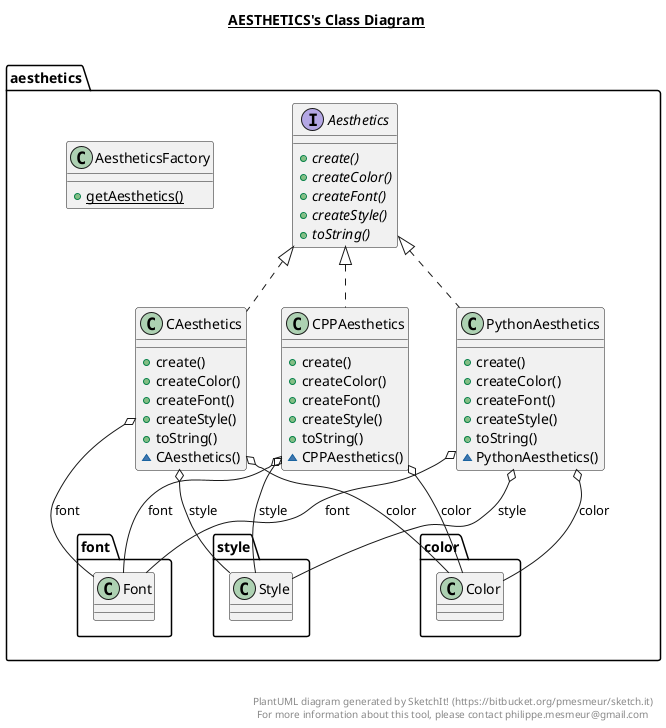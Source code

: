 @startuml

title __AESTHETICS's Class Diagram__\n

  namespace aesthetics {
    interface aesthetics.Aesthetics {
        {abstract} + create()
        {abstract} + createColor()
        {abstract} + createFont()
        {abstract} + createStyle()
        {abstract} + toString()
    }
  }
  

  namespace aesthetics {
    class aesthetics.AestheticsFactory {
        {static} + getAesthetics()
    }
  }
  

  namespace aesthetics {
    class aesthetics.CAesthetics {
        + create()
        + createColor()
        + createFont()
        + createStyle()
        + toString()
        ~ CAesthetics()
    }
  }
  

  namespace aesthetics {
    class aesthetics.CPPAesthetics {
        + create()
        + createColor()
        + createFont()
        + createStyle()
        + toString()
        ~ CPPAesthetics()
    }
  }
  

  namespace aesthetics {
    class aesthetics.PythonAesthetics {
        + create()
        + createColor()
        + createFont()
        + createStyle()
        + toString()
        ~ PythonAesthetics()
    }
  }
  

  aesthetics.CAesthetics .up.|> aesthetics.Aesthetics
  aesthetics.CAesthetics o-- aesthetics.color.Color : color
  aesthetics.CAesthetics o-- aesthetics.font.Font : font
  aesthetics.CAesthetics o-- aesthetics.style.Style : style
  aesthetics.CPPAesthetics .up.|> aesthetics.Aesthetics
  aesthetics.CPPAesthetics o-- aesthetics.color.Color : color
  aesthetics.CPPAesthetics o-- aesthetics.font.Font : font
  aesthetics.CPPAesthetics o-- aesthetics.style.Style : style
  aesthetics.PythonAesthetics .up.|> aesthetics.Aesthetics
  aesthetics.PythonAesthetics o-- aesthetics.color.Color : color
  aesthetics.PythonAesthetics o-- aesthetics.font.Font : font
  aesthetics.PythonAesthetics o-- aesthetics.style.Style : style


right footer


PlantUML diagram generated by SketchIt! (https://bitbucket.org/pmesmeur/sketch.it)
For more information about this tool, please contact philippe.mesmeur@gmail.com
endfooter

@enduml
